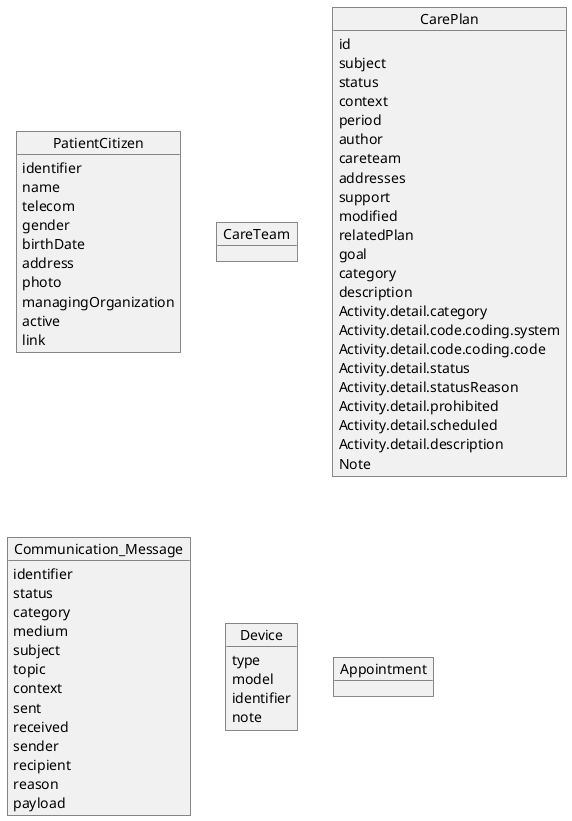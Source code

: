 @startuml
object PatientCitizen{
    identifier
    name
    telecom
    gender
    birthDate
    address
    photo
    managingOrganization
    active
    link
}

object CareTeam{
}

object CarePlan{
    id
    subject
    status
    context
    period
    author
    careteam
    addresses
    support
    modified
    relatedPlan
    goal
    category
    description
    Activity.detail.category
    Activity.detail.code.coding.system
    Activity.detail.code.coding.code
    Activity.detail.status
    Activity.detail.statusReason
    Activity.detail.prohibited
    Activity.detail.scheduled
    Activity.detail.description
    Note
}


object Communication_Message{
    identifier
    status
    category
    medium
    subject
    topic
    context
    sent
    received
    sender
    recipient
    reason
    payload    
}

object Device{
    type
    model
    identifier
    note
}

object Appointment{
}
@enduml
